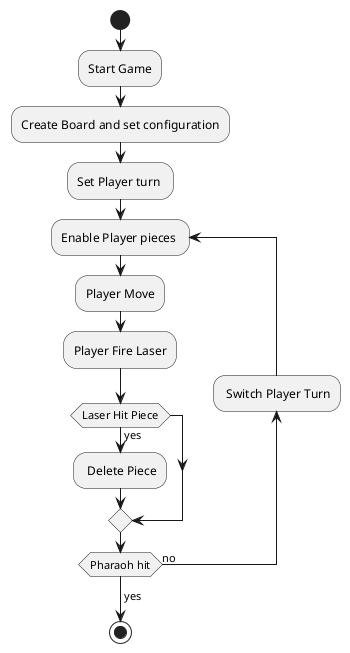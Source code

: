 @startuml Game play
start;
:Start Game;
:Create Board and set configuration;
:Set Player turn ;
repeat :Enable Player pieces ;
:Player Move;
:Player Fire Laser;
If(Laser Hit Piece) then (yes)
    : Delete Piece;
endif

backward: Switch Player Turn;
repeat while(Pharaoh hit) is (no)

->yes;
stop





